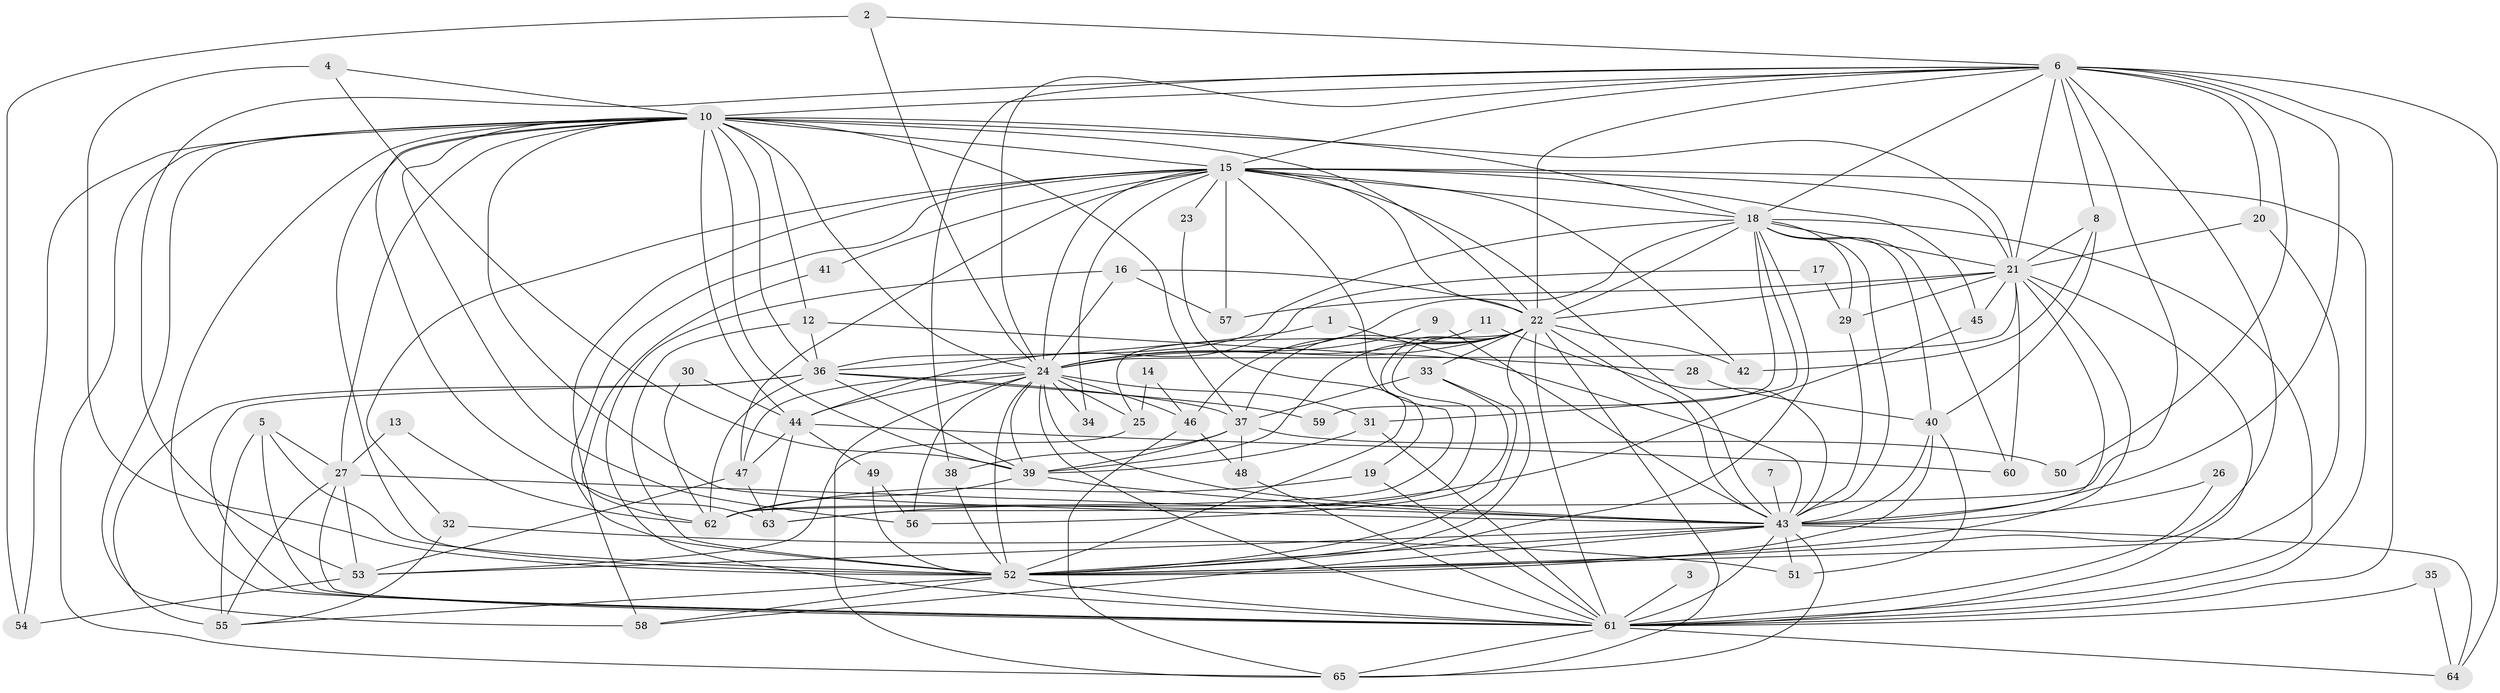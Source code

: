 // original degree distribution, {24: 0.007751937984496124, 21: 0.015503875968992248, 27: 0.007751937984496124, 17: 0.007751937984496124, 25: 0.015503875968992248, 19: 0.015503875968992248, 22: 0.007751937984496124, 11: 0.007751937984496124, 9: 0.007751937984496124, 2: 0.5503875968992248, 3: 0.1937984496124031, 7: 0.007751937984496124, 6: 0.007751937984496124, 4: 0.07751937984496124, 5: 0.046511627906976744, 10: 0.007751937984496124, 8: 0.015503875968992248}
// Generated by graph-tools (version 1.1) at 2025/01/03/09/25 03:01:16]
// undirected, 65 vertices, 199 edges
graph export_dot {
graph [start="1"]
  node [color=gray90,style=filled];
  1;
  2;
  3;
  4;
  5;
  6;
  7;
  8;
  9;
  10;
  11;
  12;
  13;
  14;
  15;
  16;
  17;
  18;
  19;
  20;
  21;
  22;
  23;
  24;
  25;
  26;
  27;
  28;
  29;
  30;
  31;
  32;
  33;
  34;
  35;
  36;
  37;
  38;
  39;
  40;
  41;
  42;
  43;
  44;
  45;
  46;
  47;
  48;
  49;
  50;
  51;
  52;
  53;
  54;
  55;
  56;
  57;
  58;
  59;
  60;
  61;
  62;
  63;
  64;
  65;
  1 -- 36 [weight=1.0];
  1 -- 43 [weight=1.0];
  2 -- 6 [weight=1.0];
  2 -- 24 [weight=1.0];
  2 -- 54 [weight=1.0];
  3 -- 61 [weight=1.0];
  4 -- 10 [weight=1.0];
  4 -- 39 [weight=1.0];
  4 -- 52 [weight=1.0];
  5 -- 27 [weight=1.0];
  5 -- 52 [weight=1.0];
  5 -- 55 [weight=1.0];
  5 -- 61 [weight=1.0];
  6 -- 8 [weight=1.0];
  6 -- 10 [weight=1.0];
  6 -- 15 [weight=1.0];
  6 -- 18 [weight=1.0];
  6 -- 20 [weight=1.0];
  6 -- 21 [weight=1.0];
  6 -- 22 [weight=2.0];
  6 -- 24 [weight=1.0];
  6 -- 38 [weight=1.0];
  6 -- 43 [weight=1.0];
  6 -- 50 [weight=1.0];
  6 -- 52 [weight=1.0];
  6 -- 53 [weight=1.0];
  6 -- 61 [weight=2.0];
  6 -- 62 [weight=1.0];
  6 -- 64 [weight=1.0];
  7 -- 43 [weight=1.0];
  8 -- 21 [weight=1.0];
  8 -- 40 [weight=2.0];
  8 -- 42 [weight=1.0];
  9 -- 24 [weight=1.0];
  9 -- 43 [weight=1.0];
  10 -- 12 [weight=1.0];
  10 -- 15 [weight=1.0];
  10 -- 18 [weight=2.0];
  10 -- 21 [weight=1.0];
  10 -- 22 [weight=1.0];
  10 -- 24 [weight=2.0];
  10 -- 27 [weight=1.0];
  10 -- 36 [weight=2.0];
  10 -- 37 [weight=1.0];
  10 -- 39 [weight=1.0];
  10 -- 43 [weight=1.0];
  10 -- 44 [weight=2.0];
  10 -- 52 [weight=2.0];
  10 -- 54 [weight=1.0];
  10 -- 56 [weight=1.0];
  10 -- 58 [weight=1.0];
  10 -- 61 [weight=1.0];
  10 -- 63 [weight=1.0];
  10 -- 65 [weight=1.0];
  11 -- 24 [weight=1.0];
  11 -- 43 [weight=1.0];
  12 -- 28 [weight=1.0];
  12 -- 36 [weight=1.0];
  12 -- 52 [weight=1.0];
  13 -- 27 [weight=1.0];
  13 -- 62 [weight=1.0];
  14 -- 25 [weight=1.0];
  14 -- 46 [weight=1.0];
  15 -- 18 [weight=2.0];
  15 -- 19 [weight=1.0];
  15 -- 21 [weight=1.0];
  15 -- 22 [weight=1.0];
  15 -- 23 [weight=1.0];
  15 -- 24 [weight=1.0];
  15 -- 32 [weight=1.0];
  15 -- 34 [weight=1.0];
  15 -- 41 [weight=1.0];
  15 -- 42 [weight=1.0];
  15 -- 43 [weight=1.0];
  15 -- 45 [weight=1.0];
  15 -- 47 [weight=2.0];
  15 -- 52 [weight=1.0];
  15 -- 57 [weight=1.0];
  15 -- 58 [weight=1.0];
  15 -- 61 [weight=1.0];
  16 -- 22 [weight=1.0];
  16 -- 24 [weight=1.0];
  16 -- 57 [weight=1.0];
  16 -- 61 [weight=1.0];
  17 -- 29 [weight=1.0];
  17 -- 44 [weight=1.0];
  18 -- 21 [weight=1.0];
  18 -- 22 [weight=1.0];
  18 -- 24 [weight=2.0];
  18 -- 29 [weight=1.0];
  18 -- 31 [weight=1.0];
  18 -- 36 [weight=1.0];
  18 -- 40 [weight=1.0];
  18 -- 43 [weight=2.0];
  18 -- 52 [weight=1.0];
  18 -- 59 [weight=1.0];
  18 -- 60 [weight=1.0];
  18 -- 61 [weight=1.0];
  19 -- 61 [weight=1.0];
  19 -- 62 [weight=1.0];
  20 -- 21 [weight=1.0];
  20 -- 52 [weight=1.0];
  21 -- 22 [weight=1.0];
  21 -- 24 [weight=2.0];
  21 -- 29 [weight=1.0];
  21 -- 43 [weight=1.0];
  21 -- 45 [weight=1.0];
  21 -- 52 [weight=2.0];
  21 -- 57 [weight=1.0];
  21 -- 60 [weight=1.0];
  21 -- 61 [weight=1.0];
  22 -- 24 [weight=2.0];
  22 -- 25 [weight=1.0];
  22 -- 33 [weight=1.0];
  22 -- 37 [weight=1.0];
  22 -- 39 [weight=1.0];
  22 -- 42 [weight=1.0];
  22 -- 43 [weight=1.0];
  22 -- 46 [weight=1.0];
  22 -- 52 [weight=1.0];
  22 -- 61 [weight=1.0];
  22 -- 62 [weight=1.0];
  22 -- 63 [weight=1.0];
  22 -- 65 [weight=1.0];
  23 -- 52 [weight=1.0];
  24 -- 25 [weight=1.0];
  24 -- 31 [weight=1.0];
  24 -- 34 [weight=1.0];
  24 -- 39 [weight=1.0];
  24 -- 43 [weight=1.0];
  24 -- 44 [weight=2.0];
  24 -- 46 [weight=1.0];
  24 -- 47 [weight=1.0];
  24 -- 52 [weight=1.0];
  24 -- 56 [weight=1.0];
  24 -- 61 [weight=1.0];
  24 -- 65 [weight=1.0];
  25 -- 53 [weight=1.0];
  26 -- 43 [weight=1.0];
  26 -- 61 [weight=1.0];
  27 -- 43 [weight=1.0];
  27 -- 53 [weight=1.0];
  27 -- 55 [weight=1.0];
  27 -- 61 [weight=1.0];
  28 -- 40 [weight=1.0];
  29 -- 43 [weight=1.0];
  30 -- 44 [weight=1.0];
  30 -- 62 [weight=1.0];
  31 -- 39 [weight=1.0];
  31 -- 61 [weight=1.0];
  32 -- 51 [weight=1.0];
  32 -- 55 [weight=1.0];
  33 -- 37 [weight=1.0];
  33 -- 52 [weight=1.0];
  33 -- 56 [weight=1.0];
  35 -- 61 [weight=1.0];
  35 -- 64 [weight=1.0];
  36 -- 37 [weight=1.0];
  36 -- 39 [weight=1.0];
  36 -- 55 [weight=1.0];
  36 -- 59 [weight=1.0];
  36 -- 61 [weight=1.0];
  36 -- 62 [weight=1.0];
  37 -- 38 [weight=1.0];
  37 -- 39 [weight=1.0];
  37 -- 48 [weight=1.0];
  37 -- 50 [weight=1.0];
  38 -- 52 [weight=1.0];
  39 -- 43 [weight=1.0];
  39 -- 62 [weight=1.0];
  40 -- 43 [weight=1.0];
  40 -- 51 [weight=1.0];
  40 -- 52 [weight=1.0];
  41 -- 62 [weight=1.0];
  43 -- 51 [weight=1.0];
  43 -- 52 [weight=1.0];
  43 -- 53 [weight=1.0];
  43 -- 58 [weight=1.0];
  43 -- 61 [weight=1.0];
  43 -- 64 [weight=1.0];
  43 -- 65 [weight=1.0];
  44 -- 47 [weight=2.0];
  44 -- 49 [weight=1.0];
  44 -- 60 [weight=1.0];
  44 -- 63 [weight=1.0];
  45 -- 63 [weight=1.0];
  46 -- 48 [weight=1.0];
  46 -- 65 [weight=1.0];
  47 -- 53 [weight=1.0];
  47 -- 63 [weight=1.0];
  48 -- 61 [weight=1.0];
  49 -- 52 [weight=1.0];
  49 -- 56 [weight=1.0];
  52 -- 55 [weight=1.0];
  52 -- 58 [weight=1.0];
  52 -- 61 [weight=1.0];
  53 -- 54 [weight=1.0];
  61 -- 64 [weight=1.0];
  61 -- 65 [weight=1.0];
}
